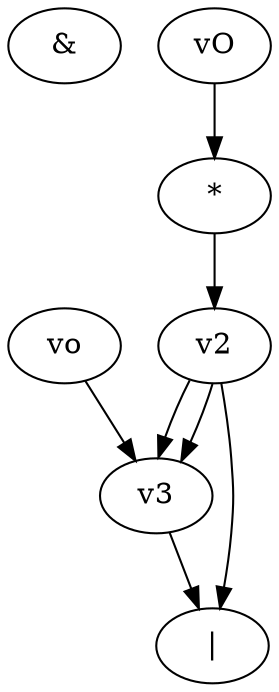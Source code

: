 digraph G {
    v0 [label="&"];
    v1 [label="*"];
    v4 [label="|"];
    vO -> v1 -> v2;
    vo -> v3;
    v2 -> v3;
    v2 -> v3;
    v3 -> v4;
    v2 -> v4;
}
